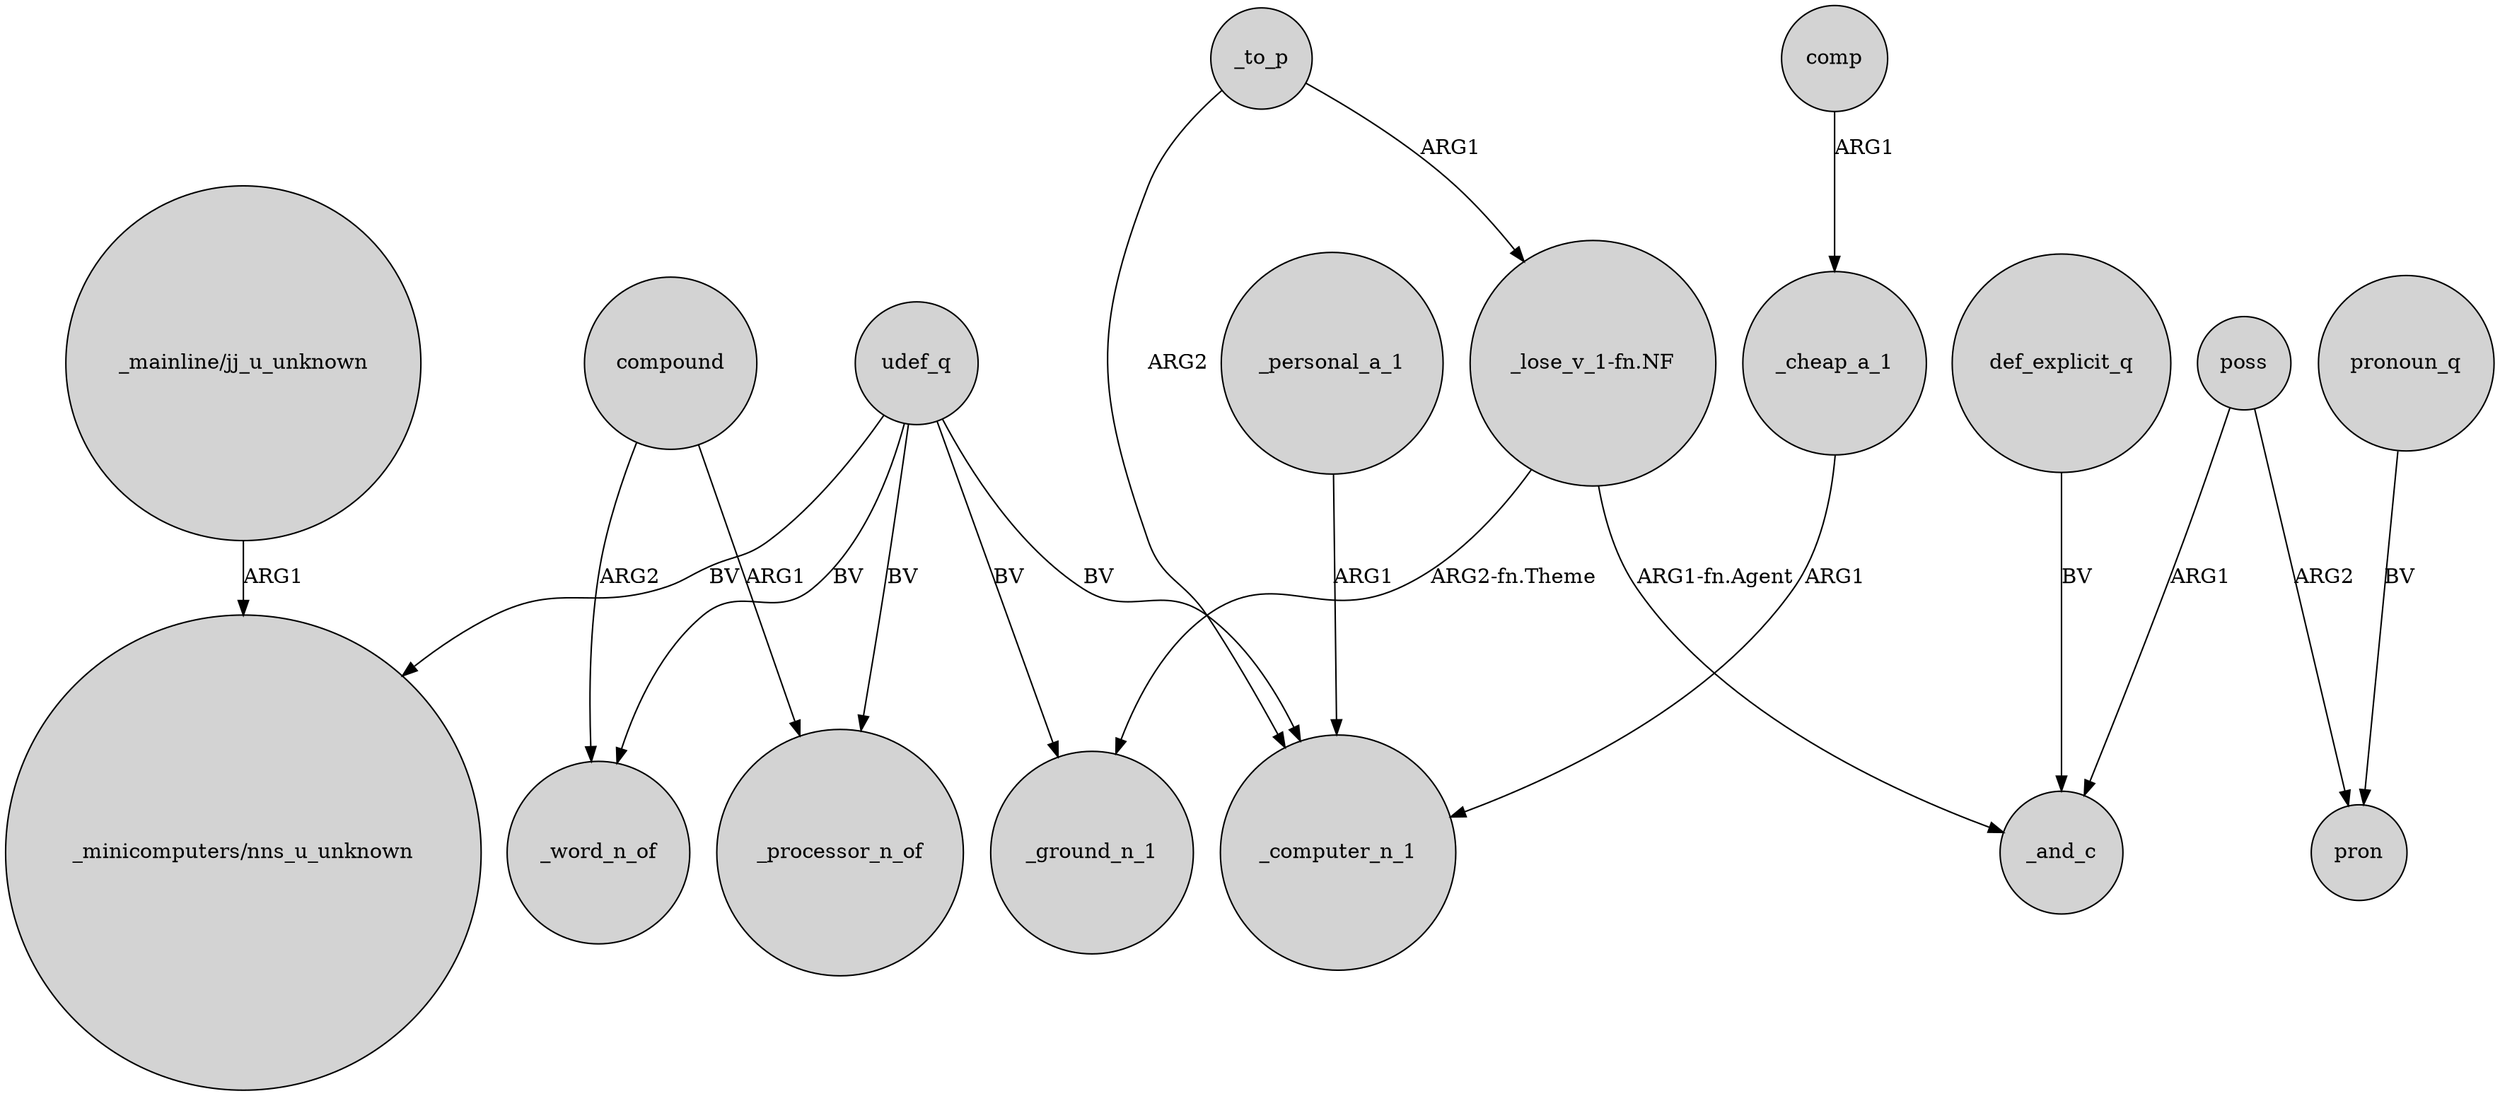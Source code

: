 digraph {
	node [shape=circle style=filled]
	compound -> _word_n_of [label=ARG2]
	poss -> pron [label=ARG2]
	poss -> _and_c [label=ARG1]
	udef_q -> "_minicomputers/nns_u_unknown" [label=BV]
	"_lose_v_1-fn.NF" -> _and_c [label="ARG1-fn.Agent"]
	_cheap_a_1 -> _computer_n_1 [label=ARG1]
	def_explicit_q -> _and_c [label=BV]
	udef_q -> _ground_n_1 [label=BV]
	udef_q -> _processor_n_of [label=BV]
	_to_p -> _computer_n_1 [label=ARG2]
	udef_q -> _word_n_of [label=BV]
	compound -> _processor_n_of [label=ARG1]
	udef_q -> _computer_n_1 [label=BV]
	comp -> _cheap_a_1 [label=ARG1]
	"_lose_v_1-fn.NF" -> _ground_n_1 [label="ARG2-fn.Theme"]
	pronoun_q -> pron [label=BV]
	_personal_a_1 -> _computer_n_1 [label=ARG1]
	_to_p -> "_lose_v_1-fn.NF" [label=ARG1]
	"_mainline/jj_u_unknown" -> "_minicomputers/nns_u_unknown" [label=ARG1]
}
